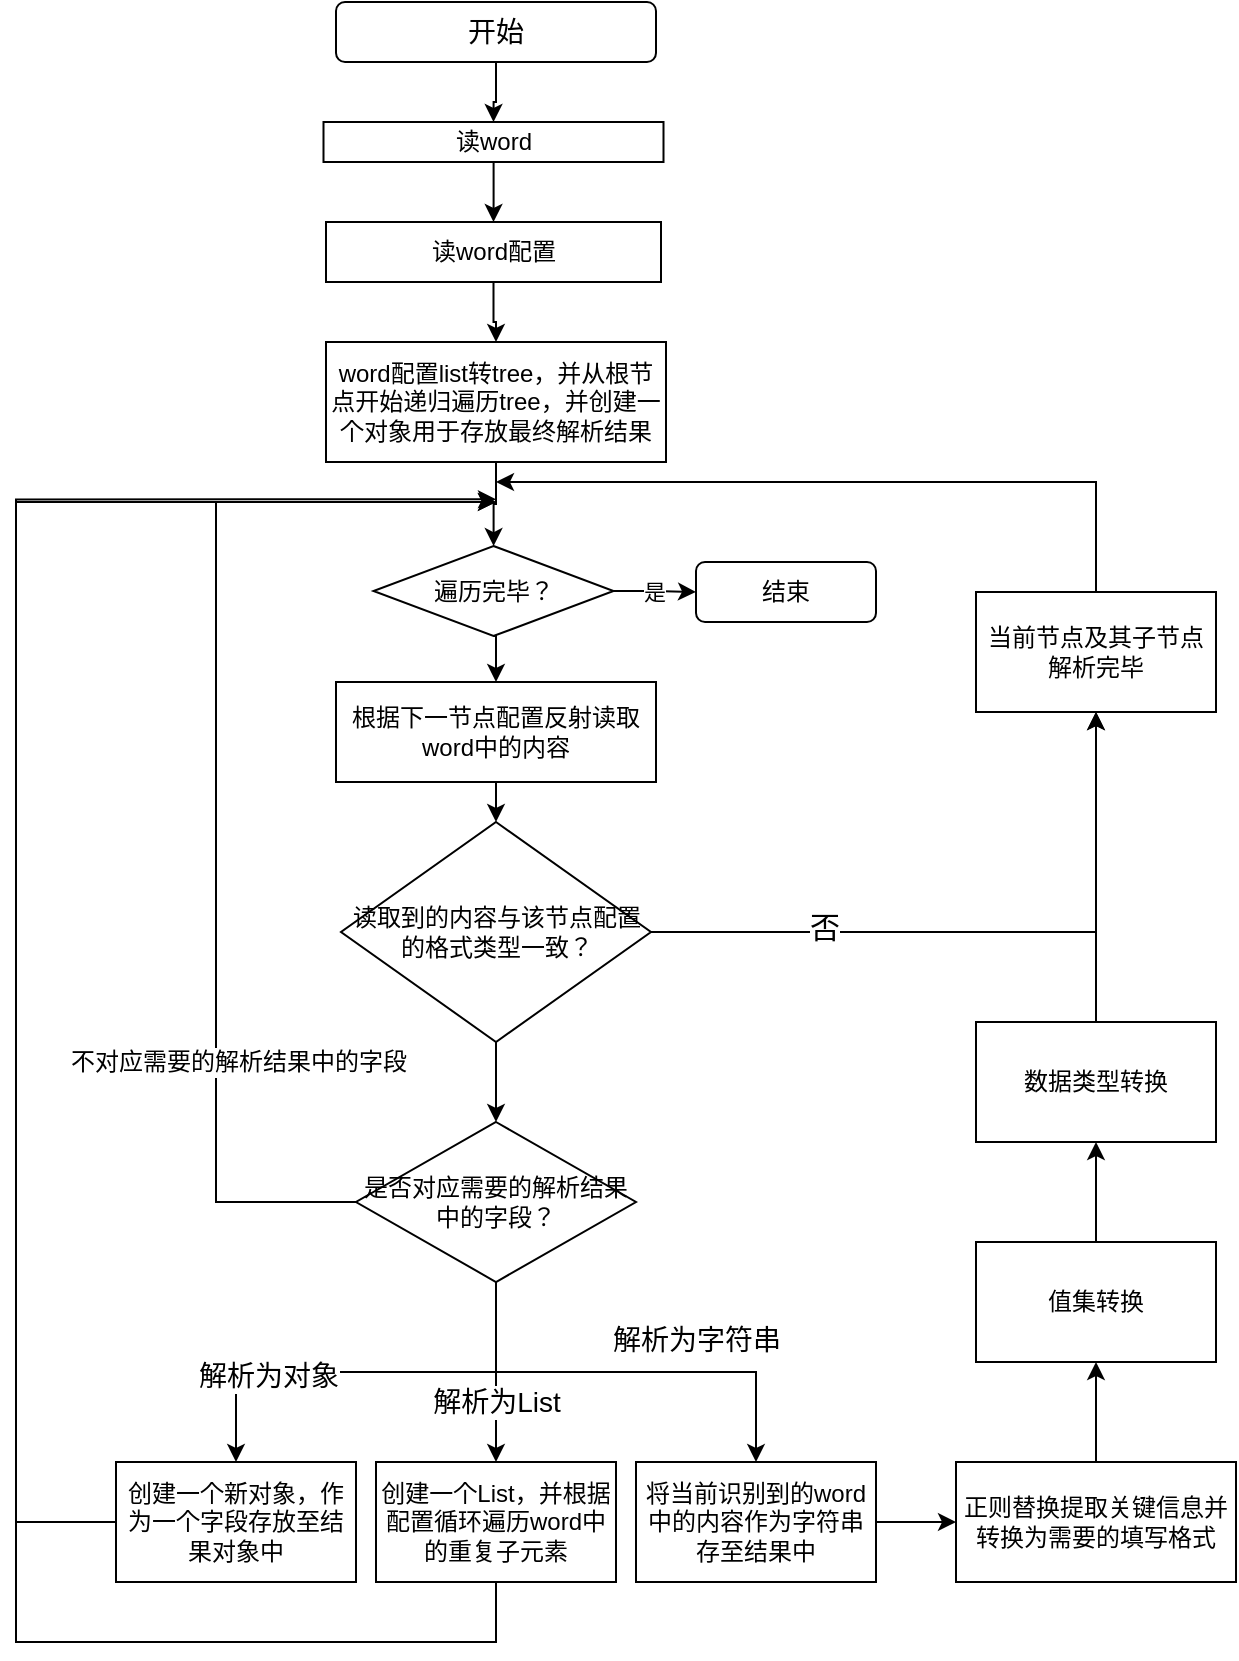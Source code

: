 <mxfile version="20.0.4" type="github">
  <diagram id="cStmrBWBUKKDO5YMdDYV" name="Page-1">
    <mxGraphModel dx="2782" dy="980" grid="1" gridSize="10" guides="1" tooltips="1" connect="1" arrows="1" fold="1" page="1" pageScale="1" pageWidth="827" pageHeight="1169" math="0" shadow="0">
      <root>
        <mxCell id="0" />
        <mxCell id="1" parent="0" />
        <mxCell id="IrY3qVLwDkcVsE8QbAmd-3" value="" style="edgeStyle=orthogonalEdgeStyle;rounded=0;orthogonalLoop=1;jettySize=auto;html=1;" edge="1" parent="1" source="IrY3qVLwDkcVsE8QbAmd-1" target="IrY3qVLwDkcVsE8QbAmd-2">
          <mxGeometry relative="1" as="geometry" />
        </mxCell>
        <mxCell id="IrY3qVLwDkcVsE8QbAmd-1" value="读word" style="rounded=0;whiteSpace=wrap;html=1;" vertex="1" parent="1">
          <mxGeometry x="53.75" y="350" width="170" height="20" as="geometry" />
        </mxCell>
        <mxCell id="IrY3qVLwDkcVsE8QbAmd-5" value="" style="edgeStyle=orthogonalEdgeStyle;rounded=0;orthogonalLoop=1;jettySize=auto;html=1;" edge="1" parent="1" source="IrY3qVLwDkcVsE8QbAmd-2" target="IrY3qVLwDkcVsE8QbAmd-4">
          <mxGeometry relative="1" as="geometry" />
        </mxCell>
        <mxCell id="IrY3qVLwDkcVsE8QbAmd-2" value="读word配置" style="rounded=0;whiteSpace=wrap;html=1;" vertex="1" parent="1">
          <mxGeometry x="55" y="400" width="167.5" height="30" as="geometry" />
        </mxCell>
        <mxCell id="IrY3qVLwDkcVsE8QbAmd-7" value="" style="edgeStyle=orthogonalEdgeStyle;rounded=0;orthogonalLoop=1;jettySize=auto;html=1;exitX=0.5;exitY=1;exitDx=0;exitDy=0;entryX=0.5;entryY=0;entryDx=0;entryDy=0;" edge="1" parent="1" source="IrY3qVLwDkcVsE8QbAmd-17" target="IrY3qVLwDkcVsE8QbAmd-26">
          <mxGeometry relative="1" as="geometry">
            <mxPoint x="137.5" y="600" as="sourcePoint" />
            <mxPoint x="140" y="640" as="targetPoint" />
          </mxGeometry>
        </mxCell>
        <mxCell id="IrY3qVLwDkcVsE8QbAmd-18" value="" style="edgeStyle=orthogonalEdgeStyle;rounded=0;orthogonalLoop=1;jettySize=auto;html=1;" edge="1" parent="1" source="IrY3qVLwDkcVsE8QbAmd-4" target="IrY3qVLwDkcVsE8QbAmd-17">
          <mxGeometry relative="1" as="geometry" />
        </mxCell>
        <mxCell id="IrY3qVLwDkcVsE8QbAmd-4" value="word配置list转tree，并从根节点开始递归遍历tree，并创建一个对象用于存放最终解析结果" style="rounded=0;whiteSpace=wrap;html=1;" vertex="1" parent="1">
          <mxGeometry x="55" y="460" width="170" height="60" as="geometry" />
        </mxCell>
        <mxCell id="IrY3qVLwDkcVsE8QbAmd-8" style="edgeStyle=orthogonalEdgeStyle;rounded=0;orthogonalLoop=1;jettySize=auto;html=1;exitX=1;exitY=0.5;exitDx=0;exitDy=0;entryX=0.5;entryY=1;entryDx=0;entryDy=0;" edge="1" parent="1" source="IrY3qVLwDkcVsE8QbAmd-6" target="IrY3qVLwDkcVsE8QbAmd-11">
          <mxGeometry relative="1" as="geometry">
            <mxPoint x="440" y="680" as="targetPoint" />
            <Array as="points">
              <mxPoint x="440" y="755" />
            </Array>
          </mxGeometry>
        </mxCell>
        <mxCell id="IrY3qVLwDkcVsE8QbAmd-9" value="否" style="edgeLabel;html=1;align=center;verticalAlign=middle;resizable=0;points=[];fontSize=15;" vertex="1" connectable="0" parent="IrY3qVLwDkcVsE8QbAmd-8">
          <mxGeometry x="-0.484" y="3" relative="1" as="geometry">
            <mxPoint as="offset" />
          </mxGeometry>
        </mxCell>
        <mxCell id="IrY3qVLwDkcVsE8QbAmd-14" value="" style="edgeStyle=orthogonalEdgeStyle;rounded=0;orthogonalLoop=1;jettySize=auto;html=1;entryX=0.5;entryY=0;entryDx=0;entryDy=0;" edge="1" parent="1" source="IrY3qVLwDkcVsE8QbAmd-6" target="IrY3qVLwDkcVsE8QbAmd-15">
          <mxGeometry relative="1" as="geometry">
            <mxPoint x="137.5" y="890" as="targetPoint" />
          </mxGeometry>
        </mxCell>
        <mxCell id="IrY3qVLwDkcVsE8QbAmd-6" value="读取到的内容与该节点配置的格式类型一致？" style="rhombus;whiteSpace=wrap;html=1;rounded=0;" vertex="1" parent="1">
          <mxGeometry x="62.5" y="700" width="155" height="110" as="geometry" />
        </mxCell>
        <mxCell id="IrY3qVLwDkcVsE8QbAmd-12" style="edgeStyle=orthogonalEdgeStyle;rounded=0;orthogonalLoop=1;jettySize=auto;html=1;exitX=0.5;exitY=0;exitDx=0;exitDy=0;" edge="1" parent="1" source="IrY3qVLwDkcVsE8QbAmd-11">
          <mxGeometry relative="1" as="geometry">
            <mxPoint x="140" y="530" as="targetPoint" />
            <mxPoint x="500" y="580" as="sourcePoint" />
            <Array as="points">
              <mxPoint x="440" y="530" />
            </Array>
          </mxGeometry>
        </mxCell>
        <mxCell id="IrY3qVLwDkcVsE8QbAmd-11" value="当前节点及其子节点解析完毕" style="whiteSpace=wrap;html=1;" vertex="1" parent="1">
          <mxGeometry x="380" y="585" width="120" height="60" as="geometry" />
        </mxCell>
        <mxCell id="IrY3qVLwDkcVsE8QbAmd-30" value="解析为字符串" style="edgeStyle=orthogonalEdgeStyle;rounded=0;orthogonalLoop=1;jettySize=auto;html=1;fontSize=14;" edge="1" parent="1" source="IrY3qVLwDkcVsE8QbAmd-15" target="IrY3qVLwDkcVsE8QbAmd-29">
          <mxGeometry x="-0.333" y="100" relative="1" as="geometry">
            <Array as="points">
              <mxPoint x="140" y="1000" />
              <mxPoint x="140" y="1000" />
            </Array>
            <mxPoint y="-1" as="offset" />
          </mxGeometry>
        </mxCell>
        <mxCell id="IrY3qVLwDkcVsE8QbAmd-32" value="" style="edgeStyle=orthogonalEdgeStyle;rounded=0;orthogonalLoop=1;jettySize=auto;html=1;" edge="1" parent="1" source="IrY3qVLwDkcVsE8QbAmd-15" target="IrY3qVLwDkcVsE8QbAmd-31">
          <mxGeometry relative="1" as="geometry" />
        </mxCell>
        <mxCell id="IrY3qVLwDkcVsE8QbAmd-42" value="解析为对象" style="edgeLabel;html=1;align=center;verticalAlign=middle;resizable=0;points=[];spacing=16;spacingTop=-3;fontSize=14;" vertex="1" connectable="0" parent="IrY3qVLwDkcVsE8QbAmd-32">
          <mxGeometry x="0.446" y="3" relative="1" as="geometry">
            <mxPoint as="offset" />
          </mxGeometry>
        </mxCell>
        <mxCell id="IrY3qVLwDkcVsE8QbAmd-34" value="" style="edgeStyle=orthogonalEdgeStyle;rounded=0;orthogonalLoop=1;jettySize=auto;html=1;" edge="1" parent="1" source="IrY3qVLwDkcVsE8QbAmd-15" target="IrY3qVLwDkcVsE8QbAmd-33">
          <mxGeometry relative="1" as="geometry" />
        </mxCell>
        <mxCell id="IrY3qVLwDkcVsE8QbAmd-43" value="解析为List" style="edgeLabel;html=1;align=center;verticalAlign=middle;resizable=0;points=[];fontSize=14;" vertex="1" connectable="0" parent="IrY3qVLwDkcVsE8QbAmd-34">
          <mxGeometry x="0.458" y="-2" relative="1" as="geometry">
            <mxPoint x="-116" y="13" as="offset" />
          </mxGeometry>
        </mxCell>
        <mxCell id="IrY3qVLwDkcVsE8QbAmd-40" value="" style="edgeStyle=orthogonalEdgeStyle;rounded=0;orthogonalLoop=1;jettySize=auto;html=1;" edge="1" parent="1" source="IrY3qVLwDkcVsE8QbAmd-15">
          <mxGeometry relative="1" as="geometry">
            <mxPoint x="140" y="540" as="targetPoint" />
            <Array as="points">
              <mxPoint y="890" />
              <mxPoint y="540" />
            </Array>
          </mxGeometry>
        </mxCell>
        <mxCell id="IrY3qVLwDkcVsE8QbAmd-41" value="不对应需要的解析结果中的字段" style="edgeLabel;html=1;align=center;verticalAlign=middle;resizable=0;points=[];fontSize=12;" vertex="1" connectable="0" parent="IrY3qVLwDkcVsE8QbAmd-40">
          <mxGeometry x="0.749" y="2" relative="1" as="geometry">
            <mxPoint x="-59" y="282" as="offset" />
          </mxGeometry>
        </mxCell>
        <mxCell id="IrY3qVLwDkcVsE8QbAmd-15" value="是否对应需要的解析结果中的字段？" style="rhombus;whiteSpace=wrap;html=1;" vertex="1" parent="1">
          <mxGeometry x="70" y="850" width="140" height="80" as="geometry" />
        </mxCell>
        <mxCell id="IrY3qVLwDkcVsE8QbAmd-20" value="是" style="edgeStyle=orthogonalEdgeStyle;rounded=0;orthogonalLoop=1;jettySize=auto;html=1;" edge="1" parent="1" source="IrY3qVLwDkcVsE8QbAmd-17" target="IrY3qVLwDkcVsE8QbAmd-19">
          <mxGeometry relative="1" as="geometry" />
        </mxCell>
        <mxCell id="IrY3qVLwDkcVsE8QbAmd-17" value="遍历完毕？" style="rhombus;whiteSpace=wrap;html=1;rounded=0;" vertex="1" parent="1">
          <mxGeometry x="78.75" y="562" width="120" height="45" as="geometry" />
        </mxCell>
        <mxCell id="IrY3qVLwDkcVsE8QbAmd-19" value="结束" style="rounded=1;whiteSpace=wrap;html=1;" vertex="1" parent="1">
          <mxGeometry x="240" y="570" width="90" height="30" as="geometry" />
        </mxCell>
        <mxCell id="IrY3qVLwDkcVsE8QbAmd-28" style="edgeStyle=orthogonalEdgeStyle;rounded=0;orthogonalLoop=1;jettySize=auto;html=1;exitX=0.5;exitY=1;exitDx=0;exitDy=0;entryX=0.5;entryY=0;entryDx=0;entryDy=0;" edge="1" parent="1" source="IrY3qVLwDkcVsE8QbAmd-26" target="IrY3qVLwDkcVsE8QbAmd-6">
          <mxGeometry relative="1" as="geometry" />
        </mxCell>
        <mxCell id="IrY3qVLwDkcVsE8QbAmd-26" value="根据下一节点配置反射读取word中的内容" style="rounded=0;whiteSpace=wrap;html=1;" vertex="1" parent="1">
          <mxGeometry x="60" y="630" width="160" height="50" as="geometry" />
        </mxCell>
        <mxCell id="IrY3qVLwDkcVsE8QbAmd-45" style="edgeStyle=orthogonalEdgeStyle;rounded=0;orthogonalLoop=1;jettySize=auto;html=1;fontSize=14;" edge="1" parent="1" source="IrY3qVLwDkcVsE8QbAmd-29">
          <mxGeometry relative="1" as="geometry">
            <mxPoint x="140" y="538.667" as="targetPoint" />
            <Array as="points">
              <mxPoint x="140" y="1110" />
              <mxPoint x="-100" y="1110" />
              <mxPoint x="-100" y="539" />
            </Array>
          </mxGeometry>
        </mxCell>
        <mxCell id="IrY3qVLwDkcVsE8QbAmd-29" value="创建一个List，并根据配置循环遍历word中的重复子元素" style="whiteSpace=wrap;html=1;" vertex="1" parent="1">
          <mxGeometry x="80" y="1020" width="120" height="60" as="geometry" />
        </mxCell>
        <mxCell id="IrY3qVLwDkcVsE8QbAmd-44" style="edgeStyle=orthogonalEdgeStyle;rounded=0;orthogonalLoop=1;jettySize=auto;html=1;fontSize=14;" edge="1" parent="1" source="IrY3qVLwDkcVsE8QbAmd-31">
          <mxGeometry relative="1" as="geometry">
            <mxPoint x="140" y="540" as="targetPoint" />
            <Array as="points">
              <mxPoint x="-100" y="1050" />
              <mxPoint x="-100" y="540" />
            </Array>
          </mxGeometry>
        </mxCell>
        <mxCell id="IrY3qVLwDkcVsE8QbAmd-31" value="创建一个新对象，作为一个字段存放至结果对象中" style="whiteSpace=wrap;html=1;" vertex="1" parent="1">
          <mxGeometry x="-50" y="1020" width="120" height="60" as="geometry" />
        </mxCell>
        <mxCell id="IrY3qVLwDkcVsE8QbAmd-47" value="" style="edgeStyle=orthogonalEdgeStyle;rounded=0;orthogonalLoop=1;jettySize=auto;html=1;fontSize=14;" edge="1" parent="1" source="IrY3qVLwDkcVsE8QbAmd-33" target="IrY3qVLwDkcVsE8QbAmd-46">
          <mxGeometry relative="1" as="geometry" />
        </mxCell>
        <mxCell id="IrY3qVLwDkcVsE8QbAmd-33" value="将当前识别到的word中的内容作为字符串存至结果中" style="whiteSpace=wrap;html=1;" vertex="1" parent="1">
          <mxGeometry x="210" y="1020" width="120" height="60" as="geometry" />
        </mxCell>
        <mxCell id="IrY3qVLwDkcVsE8QbAmd-49" value="" style="edgeStyle=orthogonalEdgeStyle;rounded=0;orthogonalLoop=1;jettySize=auto;html=1;fontSize=14;" edge="1" parent="1" source="IrY3qVLwDkcVsE8QbAmd-46" target="IrY3qVLwDkcVsE8QbAmd-48">
          <mxGeometry relative="1" as="geometry" />
        </mxCell>
        <mxCell id="IrY3qVLwDkcVsE8QbAmd-46" value="正则替换提取关键信息并转换为需要的填写格式" style="whiteSpace=wrap;html=1;" vertex="1" parent="1">
          <mxGeometry x="370" y="1020" width="140" height="60" as="geometry" />
        </mxCell>
        <mxCell id="IrY3qVLwDkcVsE8QbAmd-51" value="" style="edgeStyle=orthogonalEdgeStyle;rounded=0;orthogonalLoop=1;jettySize=auto;html=1;fontSize=14;" edge="1" parent="1" source="IrY3qVLwDkcVsE8QbAmd-48" target="IrY3qVLwDkcVsE8QbAmd-50">
          <mxGeometry relative="1" as="geometry" />
        </mxCell>
        <mxCell id="IrY3qVLwDkcVsE8QbAmd-48" value="值集转换" style="whiteSpace=wrap;html=1;" vertex="1" parent="1">
          <mxGeometry x="380" y="910" width="120" height="60" as="geometry" />
        </mxCell>
        <mxCell id="IrY3qVLwDkcVsE8QbAmd-52" style="edgeStyle=orthogonalEdgeStyle;rounded=0;orthogonalLoop=1;jettySize=auto;html=1;fontSize=14;entryX=0.5;entryY=1;entryDx=0;entryDy=0;" edge="1" parent="1" source="IrY3qVLwDkcVsE8QbAmd-50" target="IrY3qVLwDkcVsE8QbAmd-11">
          <mxGeometry relative="1" as="geometry">
            <mxPoint x="440" y="650" as="targetPoint" />
          </mxGeometry>
        </mxCell>
        <mxCell id="IrY3qVLwDkcVsE8QbAmd-50" value="数据类型转换" style="whiteSpace=wrap;html=1;" vertex="1" parent="1">
          <mxGeometry x="380" y="800" width="120" height="60" as="geometry" />
        </mxCell>
        <mxCell id="IrY3qVLwDkcVsE8QbAmd-55" value="" style="edgeStyle=orthogonalEdgeStyle;rounded=0;orthogonalLoop=1;jettySize=auto;html=1;fontSize=14;entryX=0.5;entryY=0;entryDx=0;entryDy=0;" edge="1" parent="1" source="IrY3qVLwDkcVsE8QbAmd-54" target="IrY3qVLwDkcVsE8QbAmd-1">
          <mxGeometry relative="1" as="geometry" />
        </mxCell>
        <mxCell id="IrY3qVLwDkcVsE8QbAmd-54" value="开始" style="rounded=1;whiteSpace=wrap;html=1;fontSize=14;" vertex="1" parent="1">
          <mxGeometry x="60" y="290" width="160" height="30" as="geometry" />
        </mxCell>
      </root>
    </mxGraphModel>
  </diagram>
</mxfile>
